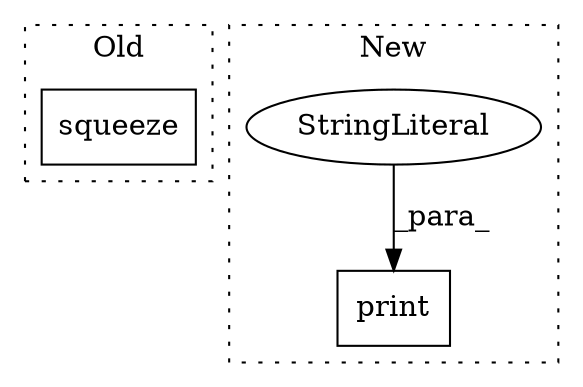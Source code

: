 digraph G {
subgraph cluster0 {
1 [label="squeeze" a="32" s="23995,24004" l="8,1" shape="box"];
label = "Old";
style="dotted";
}
subgraph cluster1 {
2 [label="print" a="32" s="24015,24045" l="6,1" shape="box"];
3 [label="StringLiteral" a="45" s="24021" l="11" shape="ellipse"];
label = "New";
style="dotted";
}
3 -> 2 [label="_para_"];
}